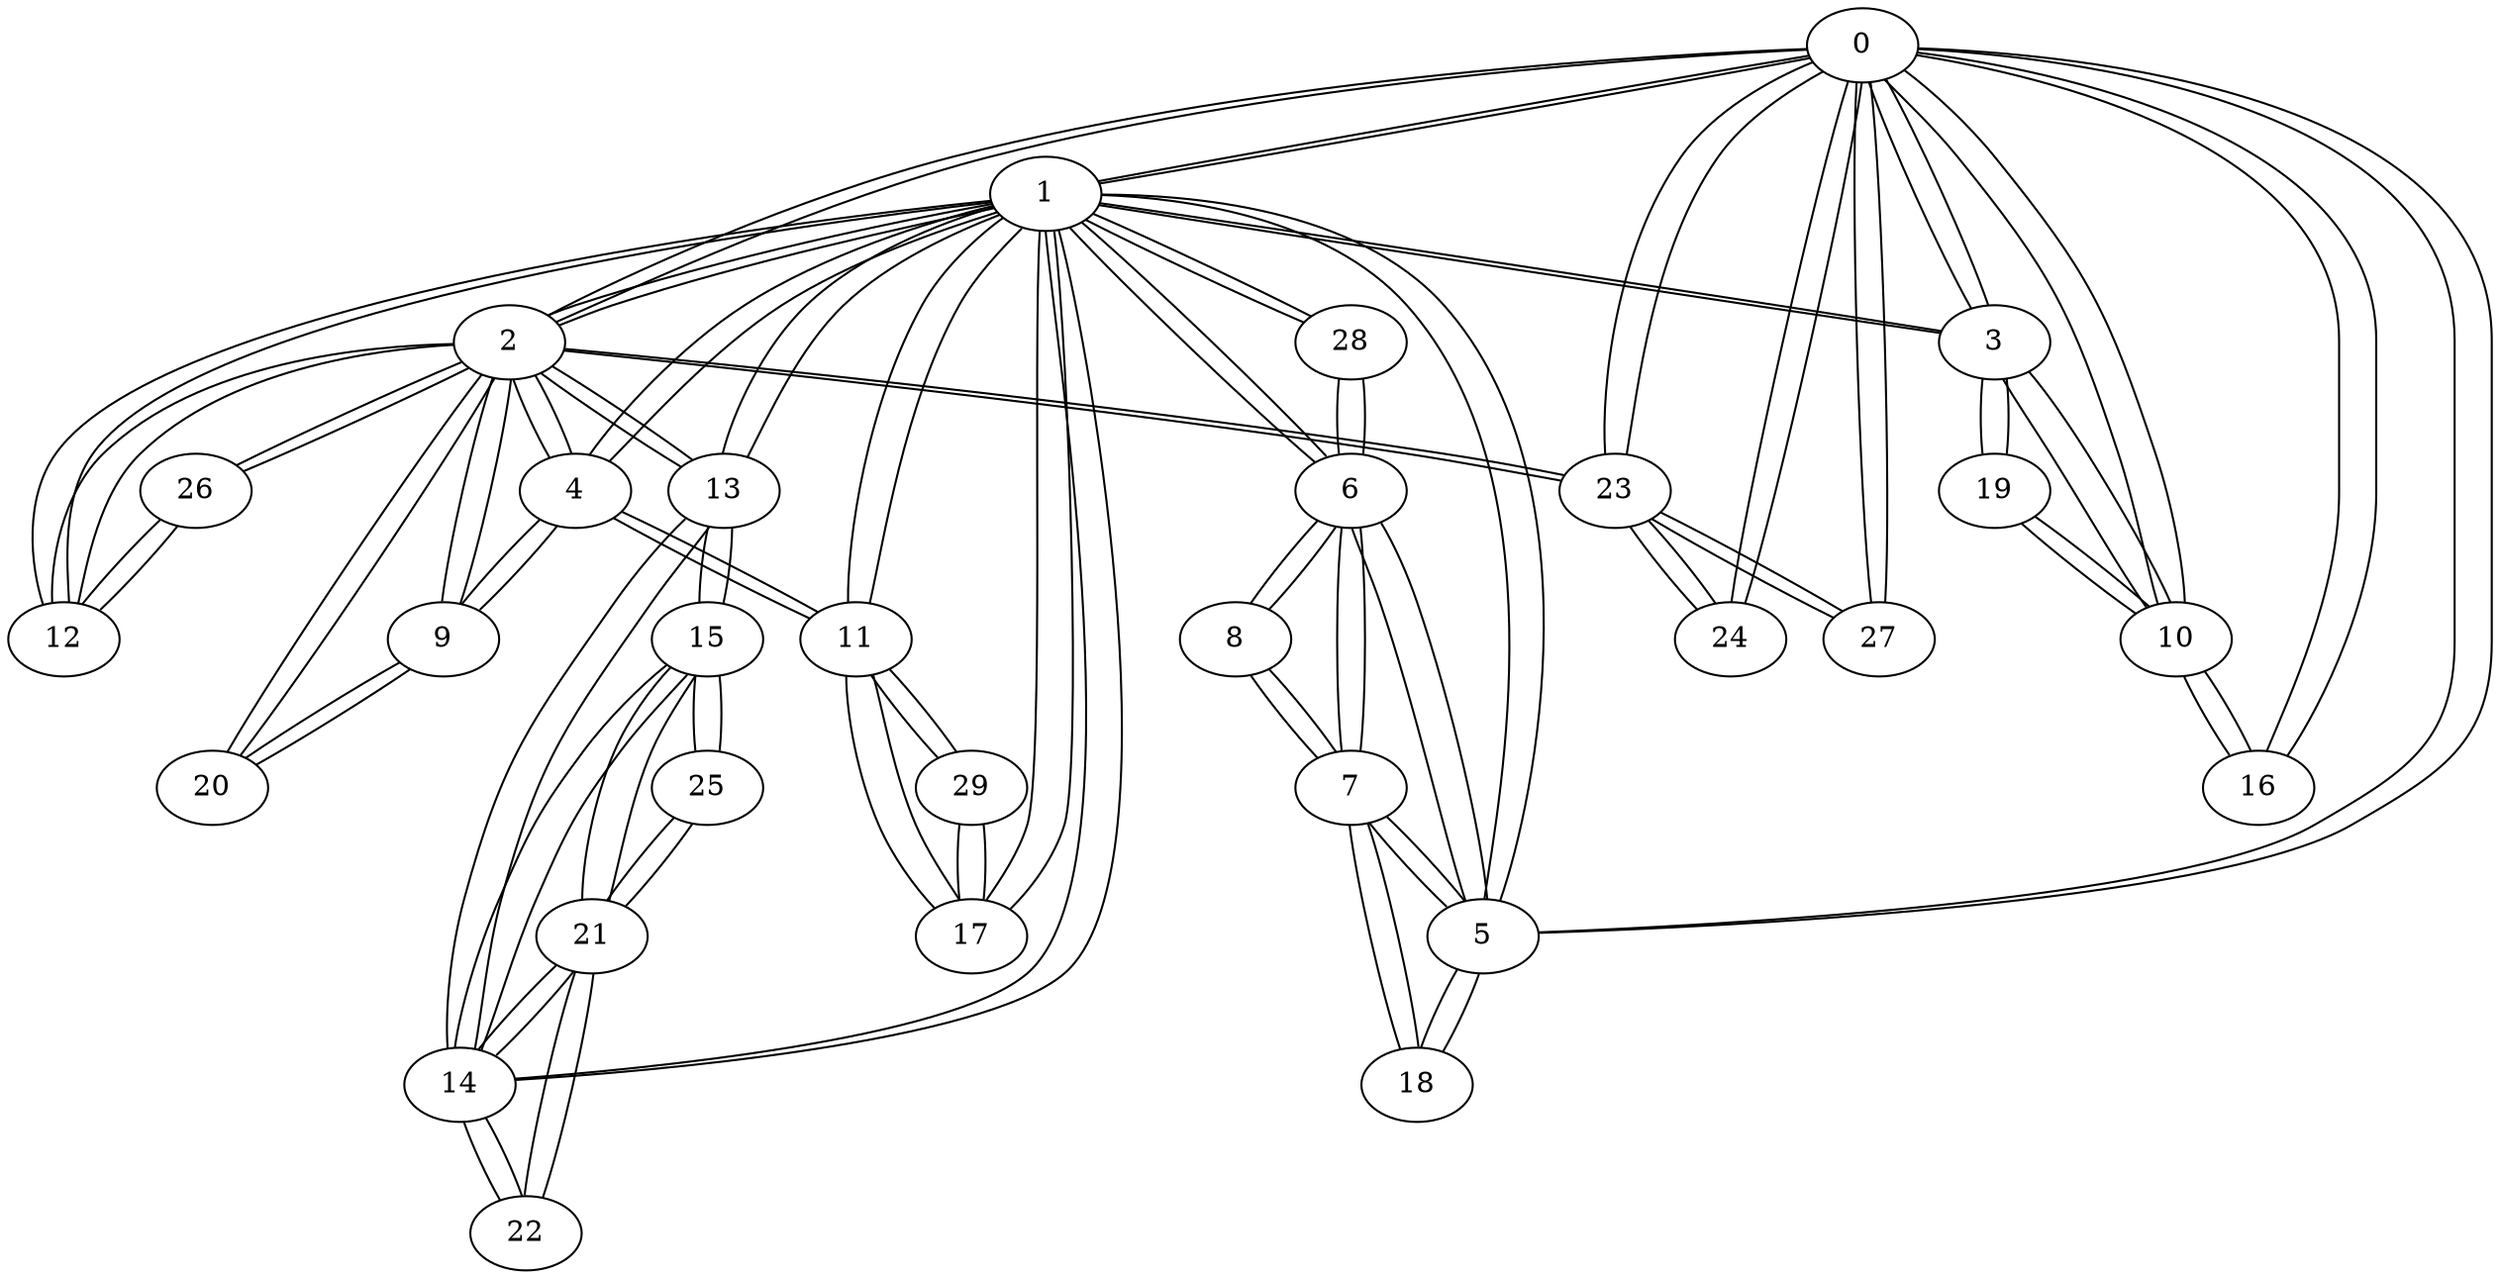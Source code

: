 graph G {
    "0" [label="0"];
    "1" [label="1"];
    "2" [label="2"];
    "3" [label="3"];
    "4" [label="4"];
    "5" [label="5"];
    "6" [label="6"];
    "7" [label="7"];
    "8" [label="8"];
    "9" [label="9"];
    "10" [label="10"];
    "11" [label="11"];
    "12" [label="12"];
    "13" [label="13"];
    "14" [label="14"];
    "15" [label="15"];
    "16" [label="16"];
    "17" [label="17"];
    "18" [label="18"];
    "19" [label="19"];
    "20" [label="20"];
    "21" [label="21"];
    "22" [label="22"];
    "23" [label="23"];
    "24" [label="24"];
    "25" [label="25"];
    "26" [label="26"];
    "27" [label="27"];
    "28" [label="28"];
    "29" [label="29"];
    "0" -- "1";
    "1" -- "0";
    "1" -- "2";
    "2" -- "1";
    "2" -- "0";
    "0" -- "2";
    "3" -- "1";
    "1" -- "3";
    "3" -- "0";
    "0" -- "3";
    "4" -- "1";
    "1" -- "4";
    "4" -- "2";
    "2" -- "4";
    "5" -- "1";
    "1" -- "5";
    "5" -- "0";
    "0" -- "5";
    "6" -- "5";
    "5" -- "6";
    "6" -- "1";
    "1" -- "6";
    "7" -- "5";
    "5" -- "7";
    "7" -- "6";
    "6" -- "7";
    "8" -- "7";
    "7" -- "8";
    "8" -- "6";
    "6" -- "8";
    "9" -- "2";
    "2" -- "9";
    "9" -- "4";
    "4" -- "9";
    "10" -- "3";
    "3" -- "10";
    "10" -- "0";
    "0" -- "10";
    "11" -- "4";
    "4" -- "11";
    "11" -- "1";
    "1" -- "11";
    "12" -- "1";
    "1" -- "12";
    "12" -- "2";
    "2" -- "12";
    "13" -- "2";
    "2" -- "13";
    "13" -- "1";
    "1" -- "13";
    "14" -- "1";
    "1" -- "14";
    "14" -- "13";
    "13" -- "14";
    "15" -- "14";
    "14" -- "15";
    "15" -- "13";
    "13" -- "15";
    "16" -- "10";
    "10" -- "16";
    "16" -- "0";
    "0" -- "16";
    "17" -- "1";
    "1" -- "17";
    "17" -- "11";
    "11" -- "17";
    "18" -- "5";
    "5" -- "18";
    "18" -- "7";
    "7" -- "18";
    "19" -- "10";
    "10" -- "19";
    "19" -- "3";
    "3" -- "19";
    "20" -- "2";
    "2" -- "20";
    "20" -- "9";
    "9" -- "20";
    "21" -- "14";
    "14" -- "21";
    "21" -- "15";
    "15" -- "21";
    "22" -- "21";
    "21" -- "22";
    "22" -- "14";
    "14" -- "22";
    "23" -- "2";
    "2" -- "23";
    "23" -- "0";
    "0" -- "23";
    "24" -- "23";
    "23" -- "24";
    "24" -- "0";
    "0" -- "24";
    "25" -- "15";
    "15" -- "25";
    "25" -- "21";
    "21" -- "25";
    "26" -- "12";
    "12" -- "26";
    "26" -- "2";
    "2" -- "26";
    "27" -- "0";
    "0" -- "27";
    "27" -- "23";
    "23" -- "27";
    "28" -- "6";
    "6" -- "28";
    "28" -- "1";
    "1" -- "28";
    "29" -- "17";
    "17" -- "29";
    "29" -- "11";
    "11" -- "29";
}